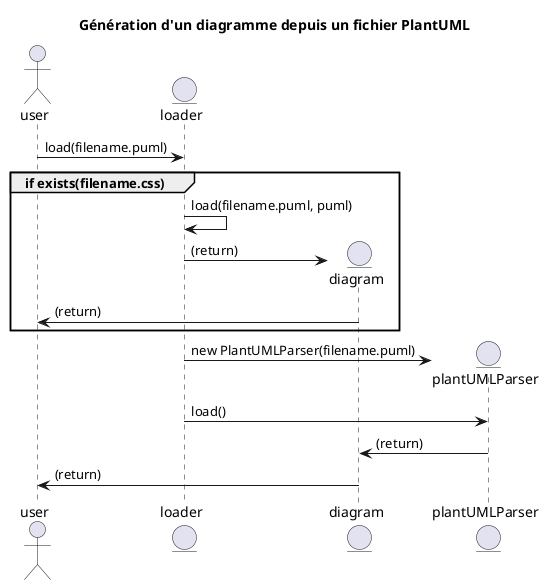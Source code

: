 @startuml

actor user
entity loader

title Génération d'un diagramme depuis un fichier PlantUML
user -> loader : load(filename.puml)
group if exists(filename.css)
	loader -> loader : load(filename.puml, puml)
	create entity diagram
	loader -> diagram : (return) 
	diagram -> user : (return)
end group
create entity plantUMLParser
loader -> plantUMLParser : new PlantUMLParser(filename.puml)
loader -> plantUMLParser : load()
plantUMLParser -> diagram : (return)
diagram -> user : (return)

@enduml